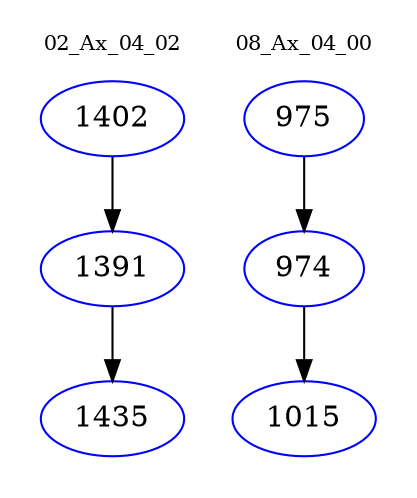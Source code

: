 digraph{
subgraph cluster_0 {
color = white
label = "02_Ax_04_02";
fontsize=10;
T0_1402 [label="1402", color="blue"]
T0_1402 -> T0_1391 [color="black"]
T0_1391 [label="1391", color="blue"]
T0_1391 -> T0_1435 [color="black"]
T0_1435 [label="1435", color="blue"]
}
subgraph cluster_1 {
color = white
label = "08_Ax_04_00";
fontsize=10;
T1_975 [label="975", color="blue"]
T1_975 -> T1_974 [color="black"]
T1_974 [label="974", color="blue"]
T1_974 -> T1_1015 [color="black"]
T1_1015 [label="1015", color="blue"]
}
}
